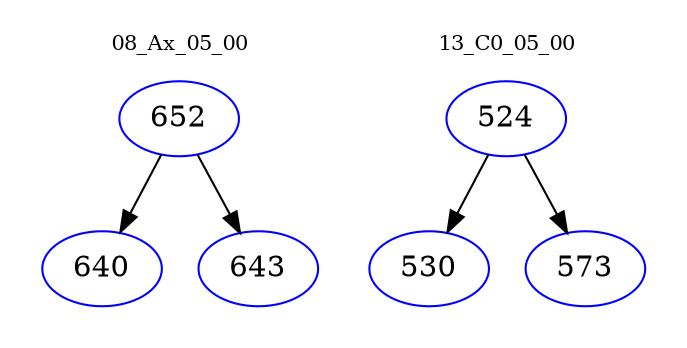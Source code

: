 digraph{
subgraph cluster_0 {
color = white
label = "08_Ax_05_00";
fontsize=10;
T0_652 [label="652", color="blue"]
T0_652 -> T0_640 [color="black"]
T0_640 [label="640", color="blue"]
T0_652 -> T0_643 [color="black"]
T0_643 [label="643", color="blue"]
}
subgraph cluster_1 {
color = white
label = "13_C0_05_00";
fontsize=10;
T1_524 [label="524", color="blue"]
T1_524 -> T1_530 [color="black"]
T1_530 [label="530", color="blue"]
T1_524 -> T1_573 [color="black"]
T1_573 [label="573", color="blue"]
}
}
